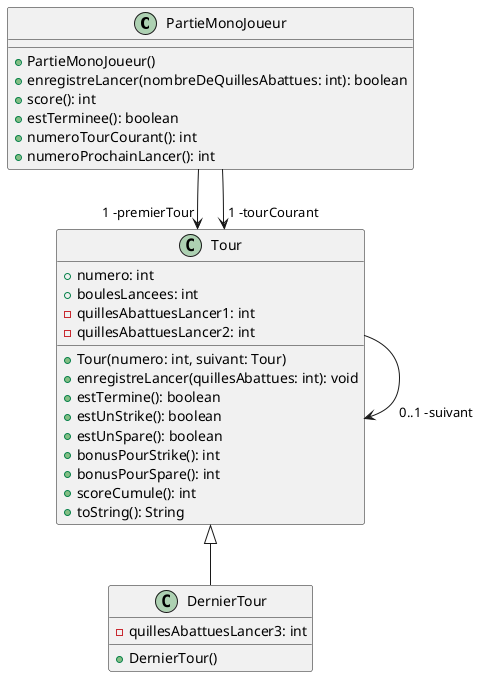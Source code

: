 @startuml

class PartieMonoJoueur {
  +PartieMonoJoueur()
  +enregistreLancer(nombreDeQuillesAbattues: int): boolean
  +score(): int
  +estTerminee(): boolean
  +numeroTourCourant(): int
  +numeroProchainLancer(): int
}

class Tour {
  +numero: int
  +boulesLancees: int
  -quillesAbattuesLancer1: int
  -quillesAbattuesLancer2: int
  +Tour(numero: int, suivant: Tour)
  +enregistreLancer(quillesAbattues: int): void
  +estTermine(): boolean
  +estUnStrike(): boolean
  +estUnSpare(): boolean
  +bonusPourStrike(): int
  +bonusPourSpare(): int
  +scoreCumule(): int
  +toString(): String
}

class DernierTour {
  -quillesAbattuesLancer3: int

  +DernierTour()
}

PartieMonoJoueur --> "        1 -premierTour" Tour 
PartieMonoJoueur --> "1 -tourCourant      " Tour 


Tour --> "        0..1 -suivant" Tour
Tour <|-- DernierTour

@enduml